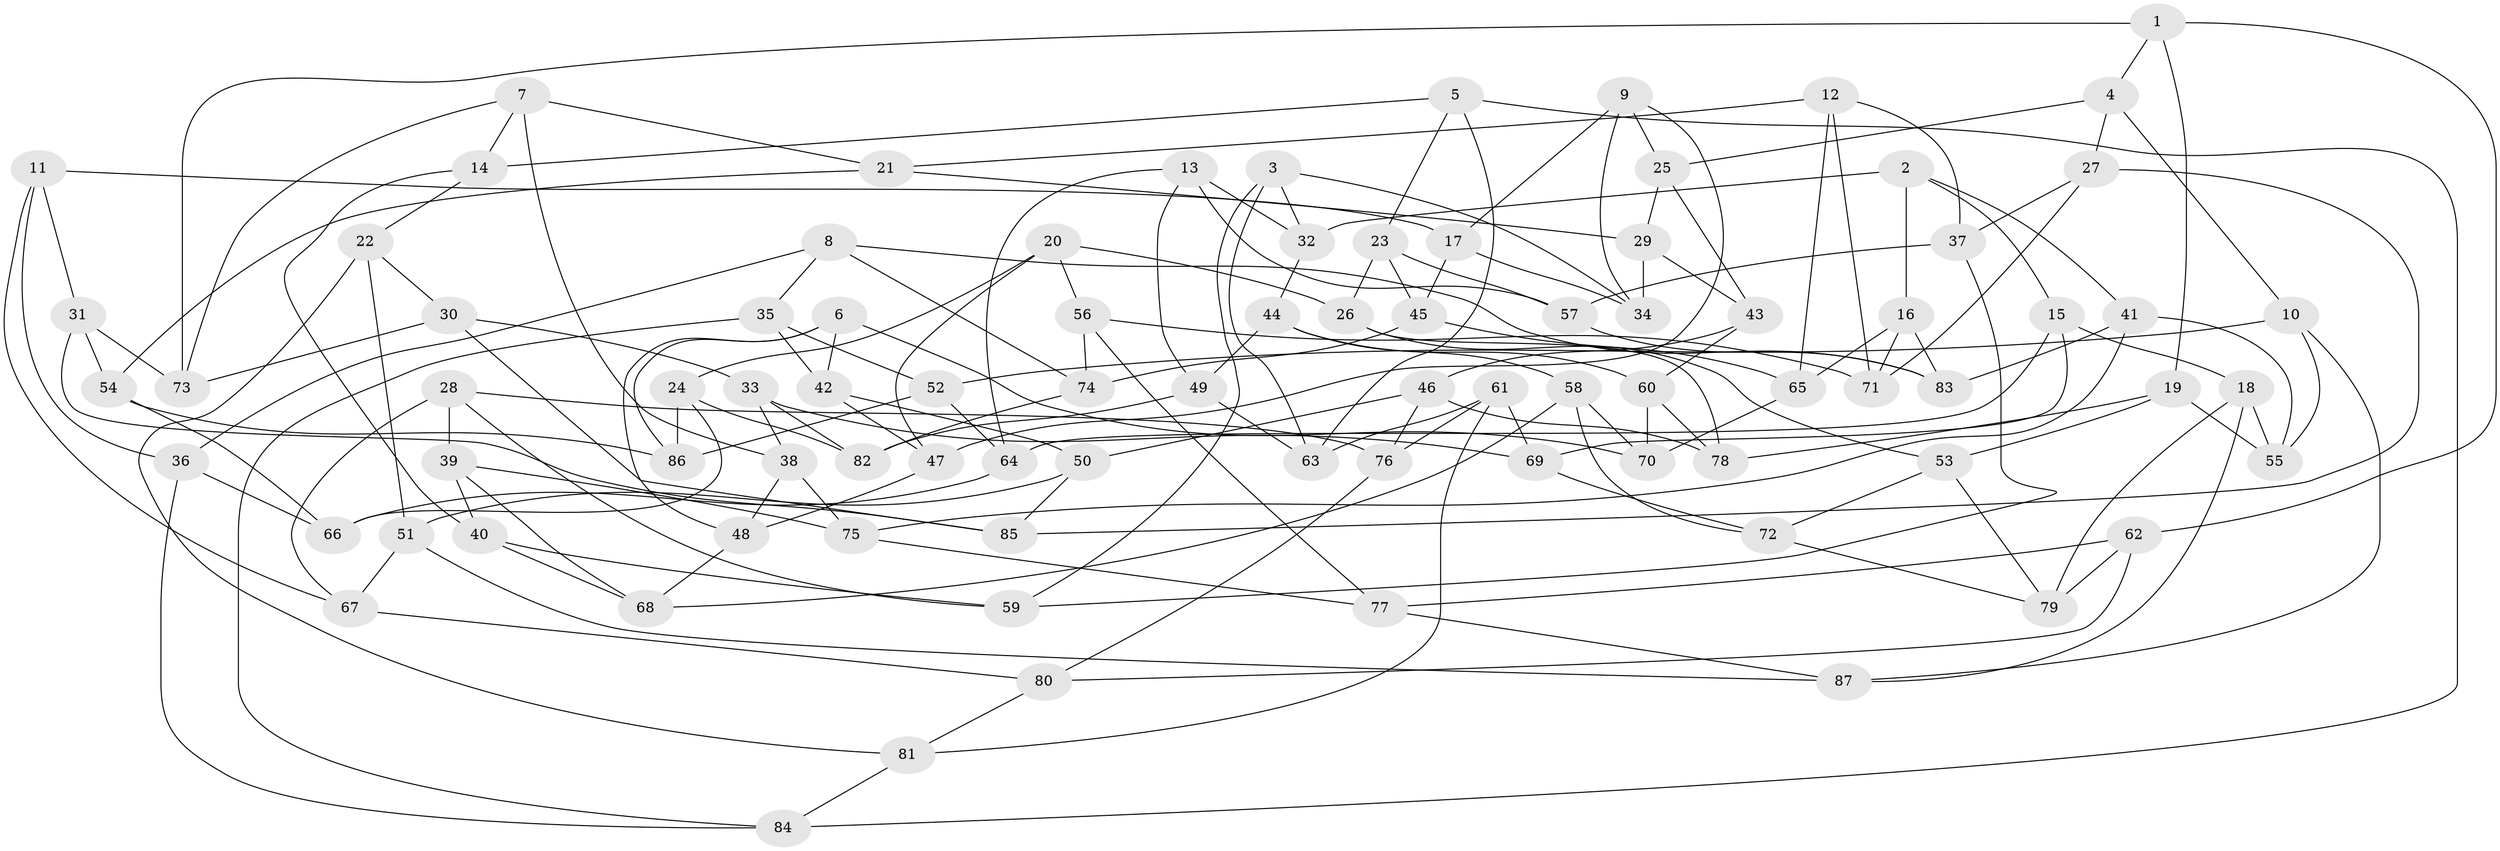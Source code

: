 // coarse degree distribution, {4: 0.3269230769230769, 6: 0.5961538461538461, 5: 0.07692307692307693}
// Generated by graph-tools (version 1.1) at 2025/24/03/03/25 07:24:22]
// undirected, 87 vertices, 174 edges
graph export_dot {
graph [start="1"]
  node [color=gray90,style=filled];
  1;
  2;
  3;
  4;
  5;
  6;
  7;
  8;
  9;
  10;
  11;
  12;
  13;
  14;
  15;
  16;
  17;
  18;
  19;
  20;
  21;
  22;
  23;
  24;
  25;
  26;
  27;
  28;
  29;
  30;
  31;
  32;
  33;
  34;
  35;
  36;
  37;
  38;
  39;
  40;
  41;
  42;
  43;
  44;
  45;
  46;
  47;
  48;
  49;
  50;
  51;
  52;
  53;
  54;
  55;
  56;
  57;
  58;
  59;
  60;
  61;
  62;
  63;
  64;
  65;
  66;
  67;
  68;
  69;
  70;
  71;
  72;
  73;
  74;
  75;
  76;
  77;
  78;
  79;
  80;
  81;
  82;
  83;
  84;
  85;
  86;
  87;
  1 -- 62;
  1 -- 19;
  1 -- 4;
  1 -- 73;
  2 -- 41;
  2 -- 16;
  2 -- 32;
  2 -- 15;
  3 -- 63;
  3 -- 59;
  3 -- 34;
  3 -- 32;
  4 -- 25;
  4 -- 10;
  4 -- 27;
  5 -- 23;
  5 -- 63;
  5 -- 14;
  5 -- 84;
  6 -- 86;
  6 -- 70;
  6 -- 48;
  6 -- 42;
  7 -- 38;
  7 -- 14;
  7 -- 21;
  7 -- 73;
  8 -- 83;
  8 -- 74;
  8 -- 36;
  8 -- 35;
  9 -- 47;
  9 -- 17;
  9 -- 25;
  9 -- 34;
  10 -- 52;
  10 -- 55;
  10 -- 87;
  11 -- 31;
  11 -- 67;
  11 -- 17;
  11 -- 36;
  12 -- 37;
  12 -- 71;
  12 -- 21;
  12 -- 65;
  13 -- 49;
  13 -- 64;
  13 -- 32;
  13 -- 57;
  14 -- 22;
  14 -- 40;
  15 -- 18;
  15 -- 64;
  15 -- 69;
  16 -- 83;
  16 -- 65;
  16 -- 71;
  17 -- 45;
  17 -- 34;
  18 -- 55;
  18 -- 87;
  18 -- 79;
  19 -- 53;
  19 -- 78;
  19 -- 55;
  20 -- 26;
  20 -- 56;
  20 -- 24;
  20 -- 47;
  21 -- 29;
  21 -- 54;
  22 -- 51;
  22 -- 30;
  22 -- 81;
  23 -- 57;
  23 -- 45;
  23 -- 26;
  24 -- 86;
  24 -- 66;
  24 -- 82;
  25 -- 29;
  25 -- 43;
  26 -- 78;
  26 -- 53;
  27 -- 71;
  27 -- 37;
  27 -- 85;
  28 -- 76;
  28 -- 39;
  28 -- 59;
  28 -- 67;
  29 -- 43;
  29 -- 34;
  30 -- 73;
  30 -- 85;
  30 -- 33;
  31 -- 85;
  31 -- 54;
  31 -- 73;
  32 -- 44;
  33 -- 82;
  33 -- 69;
  33 -- 38;
  35 -- 52;
  35 -- 84;
  35 -- 42;
  36 -- 84;
  36 -- 66;
  37 -- 59;
  37 -- 57;
  38 -- 75;
  38 -- 48;
  39 -- 40;
  39 -- 75;
  39 -- 68;
  40 -- 59;
  40 -- 68;
  41 -- 75;
  41 -- 55;
  41 -- 83;
  42 -- 47;
  42 -- 50;
  43 -- 46;
  43 -- 60;
  44 -- 49;
  44 -- 58;
  44 -- 60;
  45 -- 65;
  45 -- 74;
  46 -- 50;
  46 -- 76;
  46 -- 78;
  47 -- 48;
  48 -- 68;
  49 -- 63;
  49 -- 82;
  50 -- 85;
  50 -- 51;
  51 -- 67;
  51 -- 87;
  52 -- 86;
  52 -- 64;
  53 -- 72;
  53 -- 79;
  54 -- 86;
  54 -- 66;
  56 -- 74;
  56 -- 77;
  56 -- 71;
  57 -- 83;
  58 -- 68;
  58 -- 70;
  58 -- 72;
  60 -- 78;
  60 -- 70;
  61 -- 81;
  61 -- 63;
  61 -- 76;
  61 -- 69;
  62 -- 80;
  62 -- 77;
  62 -- 79;
  64 -- 66;
  65 -- 70;
  67 -- 80;
  69 -- 72;
  72 -- 79;
  74 -- 82;
  75 -- 77;
  76 -- 80;
  77 -- 87;
  80 -- 81;
  81 -- 84;
}
